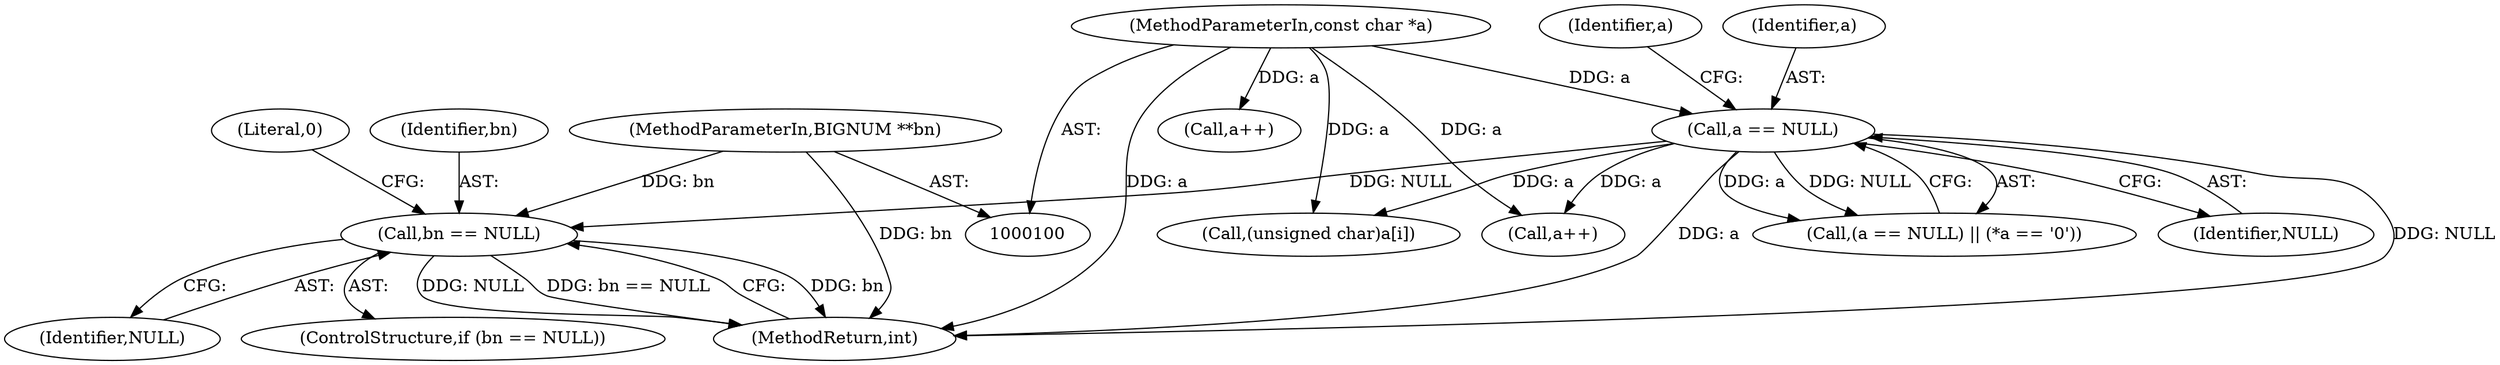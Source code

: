 digraph "0_openssl_c175308407858afff3fc8c2e5e085d94d12edc7d@pointer" {
"1000165" [label="(Call,bn == NULL)"];
"1000101" [label="(MethodParameterIn,BIGNUM **bn)"];
"1000125" [label="(Call,a == NULL)"];
"1000102" [label="(MethodParameterIn,const char *a)"];
"1000101" [label="(MethodParameterIn,BIGNUM **bn)"];
"1000124" [label="(Call,(a == NULL) || (*a == '\0'))"];
"1000127" [label="(Identifier,NULL)"];
"1000143" [label="(Call,a++)"];
"1000152" [label="(Call,(unsigned char)a[i])"];
"1000169" [label="(Literal,0)"];
"1000166" [label="(Identifier,bn)"];
"1000126" [label="(Identifier,a)"];
"1000102" [label="(MethodParameterIn,const char *a)"];
"1000145" [label="(Call,a++)"];
"1000167" [label="(Identifier,NULL)"];
"1000130" [label="(Identifier,a)"];
"1000125" [label="(Call,a == NULL)"];
"1000165" [label="(Call,bn == NULL)"];
"1000164" [label="(ControlStructure,if (bn == NULL))"];
"1000170" [label="(MethodReturn,int)"];
"1000165" -> "1000164"  [label="AST: "];
"1000165" -> "1000167"  [label="CFG: "];
"1000166" -> "1000165"  [label="AST: "];
"1000167" -> "1000165"  [label="AST: "];
"1000169" -> "1000165"  [label="CFG: "];
"1000170" -> "1000165"  [label="CFG: "];
"1000165" -> "1000170"  [label="DDG: bn"];
"1000165" -> "1000170"  [label="DDG: NULL"];
"1000165" -> "1000170"  [label="DDG: bn == NULL"];
"1000101" -> "1000165"  [label="DDG: bn"];
"1000125" -> "1000165"  [label="DDG: NULL"];
"1000101" -> "1000100"  [label="AST: "];
"1000101" -> "1000170"  [label="DDG: bn"];
"1000125" -> "1000124"  [label="AST: "];
"1000125" -> "1000127"  [label="CFG: "];
"1000126" -> "1000125"  [label="AST: "];
"1000127" -> "1000125"  [label="AST: "];
"1000130" -> "1000125"  [label="CFG: "];
"1000124" -> "1000125"  [label="CFG: "];
"1000125" -> "1000170"  [label="DDG: a"];
"1000125" -> "1000170"  [label="DDG: NULL"];
"1000125" -> "1000124"  [label="DDG: a"];
"1000125" -> "1000124"  [label="DDG: NULL"];
"1000102" -> "1000125"  [label="DDG: a"];
"1000125" -> "1000143"  [label="DDG: a"];
"1000125" -> "1000152"  [label="DDG: a"];
"1000102" -> "1000100"  [label="AST: "];
"1000102" -> "1000170"  [label="DDG: a"];
"1000102" -> "1000143"  [label="DDG: a"];
"1000102" -> "1000145"  [label="DDG: a"];
"1000102" -> "1000152"  [label="DDG: a"];
}
